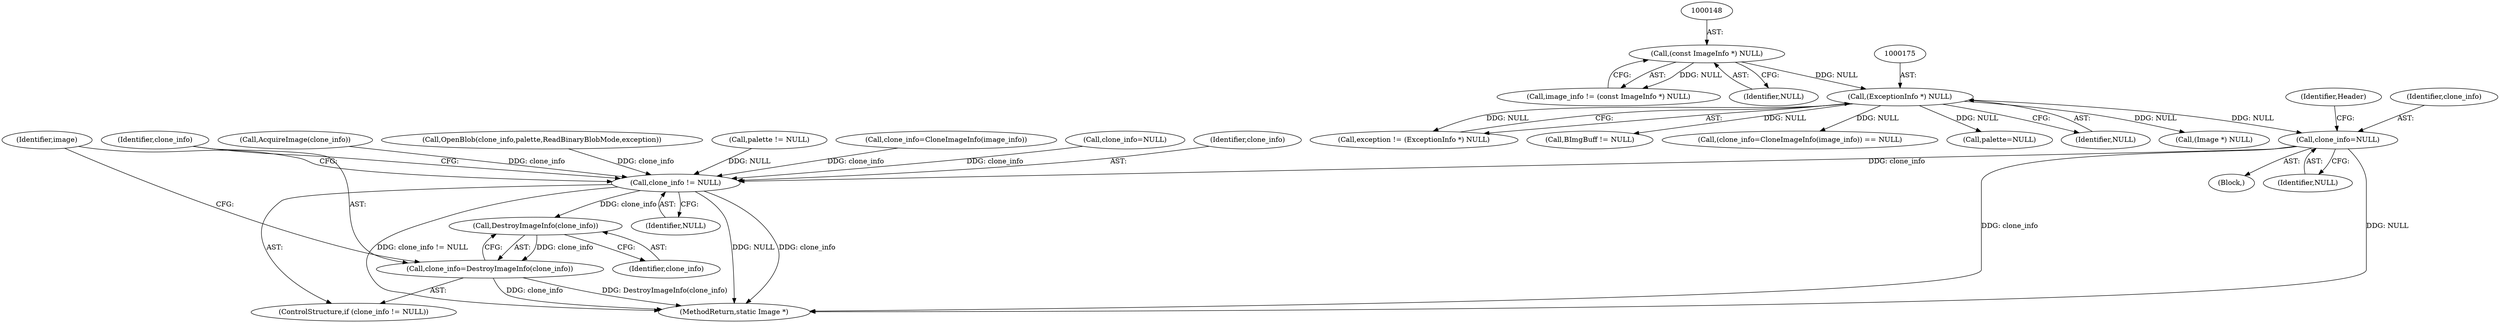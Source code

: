 digraph "0_ImageMagick_f6e9d0d9955e85bdd7540b251cd50d598dacc5e6_7@pointer" {
"1000210" [label="(Call,clone_info=NULL)"];
"1000174" [label="(Call,(ExceptionInfo *) NULL)"];
"1000147" [label="(Call,(const ImageInfo *) NULL)"];
"1001420" [label="(Call,clone_info != NULL)"];
"1001425" [label="(Call,DestroyImageInfo(clone_info))"];
"1001423" [label="(Call,clone_info=DestroyImageInfo(clone_info))"];
"1001446" [label="(MethodReturn,static Image *)"];
"1001420" [label="(Call,clone_info != NULL)"];
"1000458" [label="(Call,clone_info=CloneImageInfo(image_info))"];
"1000457" [label="(Call,(clone_info=CloneImageInfo(image_info)) == NULL)"];
"1001423" [label="(Call,clone_info=DestroyImageInfo(clone_info))"];
"1001424" [label="(Identifier,clone_info)"];
"1000174" [label="(Call,(ExceptionInfo *) NULL)"];
"1001430" [label="(Identifier,image)"];
"1000212" [label="(Identifier,NULL)"];
"1000207" [label="(Call,palette=NULL)"];
"1000598" [label="(Call,clone_info=NULL)"];
"1001419" [label="(ControlStructure,if (clone_info != NULL))"];
"1000176" [label="(Identifier,NULL)"];
"1000204" [label="(Call,(Image *) NULL)"];
"1000210" [label="(Call,clone_info=NULL)"];
"1000172" [label="(Call,exception != (ExceptionInfo *) NULL)"];
"1000215" [label="(Identifier,Header)"];
"1000211" [label="(Identifier,clone_info)"];
"1001402" [label="(Call,BImgBuff != NULL)"];
"1001421" [label="(Identifier,clone_info)"];
"1000122" [label="(Block,)"];
"1000606" [label="(Call,AcquireImage(clone_info))"];
"1000612" [label="(Call,OpenBlob(clone_info,palette,ReadBinaryBlobMode,exception))"];
"1001412" [label="(Call,palette != NULL)"];
"1001425" [label="(Call,DestroyImageInfo(clone_info))"];
"1000145" [label="(Call,image_info != (const ImageInfo *) NULL)"];
"1000147" [label="(Call,(const ImageInfo *) NULL)"];
"1000149" [label="(Identifier,NULL)"];
"1001422" [label="(Identifier,NULL)"];
"1001426" [label="(Identifier,clone_info)"];
"1000210" -> "1000122"  [label="AST: "];
"1000210" -> "1000212"  [label="CFG: "];
"1000211" -> "1000210"  [label="AST: "];
"1000212" -> "1000210"  [label="AST: "];
"1000215" -> "1000210"  [label="CFG: "];
"1000210" -> "1001446"  [label="DDG: NULL"];
"1000210" -> "1001446"  [label="DDG: clone_info"];
"1000174" -> "1000210"  [label="DDG: NULL"];
"1000210" -> "1001420"  [label="DDG: clone_info"];
"1000174" -> "1000172"  [label="AST: "];
"1000174" -> "1000176"  [label="CFG: "];
"1000175" -> "1000174"  [label="AST: "];
"1000176" -> "1000174"  [label="AST: "];
"1000172" -> "1000174"  [label="CFG: "];
"1000174" -> "1000172"  [label="DDG: NULL"];
"1000147" -> "1000174"  [label="DDG: NULL"];
"1000174" -> "1000204"  [label="DDG: NULL"];
"1000174" -> "1000207"  [label="DDG: NULL"];
"1000174" -> "1000457"  [label="DDG: NULL"];
"1000174" -> "1001402"  [label="DDG: NULL"];
"1000147" -> "1000145"  [label="AST: "];
"1000147" -> "1000149"  [label="CFG: "];
"1000148" -> "1000147"  [label="AST: "];
"1000149" -> "1000147"  [label="AST: "];
"1000145" -> "1000147"  [label="CFG: "];
"1000147" -> "1000145"  [label="DDG: NULL"];
"1001420" -> "1001419"  [label="AST: "];
"1001420" -> "1001422"  [label="CFG: "];
"1001421" -> "1001420"  [label="AST: "];
"1001422" -> "1001420"  [label="AST: "];
"1001424" -> "1001420"  [label="CFG: "];
"1001430" -> "1001420"  [label="CFG: "];
"1001420" -> "1001446"  [label="DDG: NULL"];
"1001420" -> "1001446"  [label="DDG: clone_info"];
"1001420" -> "1001446"  [label="DDG: clone_info != NULL"];
"1000606" -> "1001420"  [label="DDG: clone_info"];
"1000612" -> "1001420"  [label="DDG: clone_info"];
"1000598" -> "1001420"  [label="DDG: clone_info"];
"1000458" -> "1001420"  [label="DDG: clone_info"];
"1001412" -> "1001420"  [label="DDG: NULL"];
"1001420" -> "1001425"  [label="DDG: clone_info"];
"1001425" -> "1001423"  [label="AST: "];
"1001425" -> "1001426"  [label="CFG: "];
"1001426" -> "1001425"  [label="AST: "];
"1001423" -> "1001425"  [label="CFG: "];
"1001425" -> "1001423"  [label="DDG: clone_info"];
"1001423" -> "1001419"  [label="AST: "];
"1001424" -> "1001423"  [label="AST: "];
"1001430" -> "1001423"  [label="CFG: "];
"1001423" -> "1001446"  [label="DDG: DestroyImageInfo(clone_info)"];
"1001423" -> "1001446"  [label="DDG: clone_info"];
}
